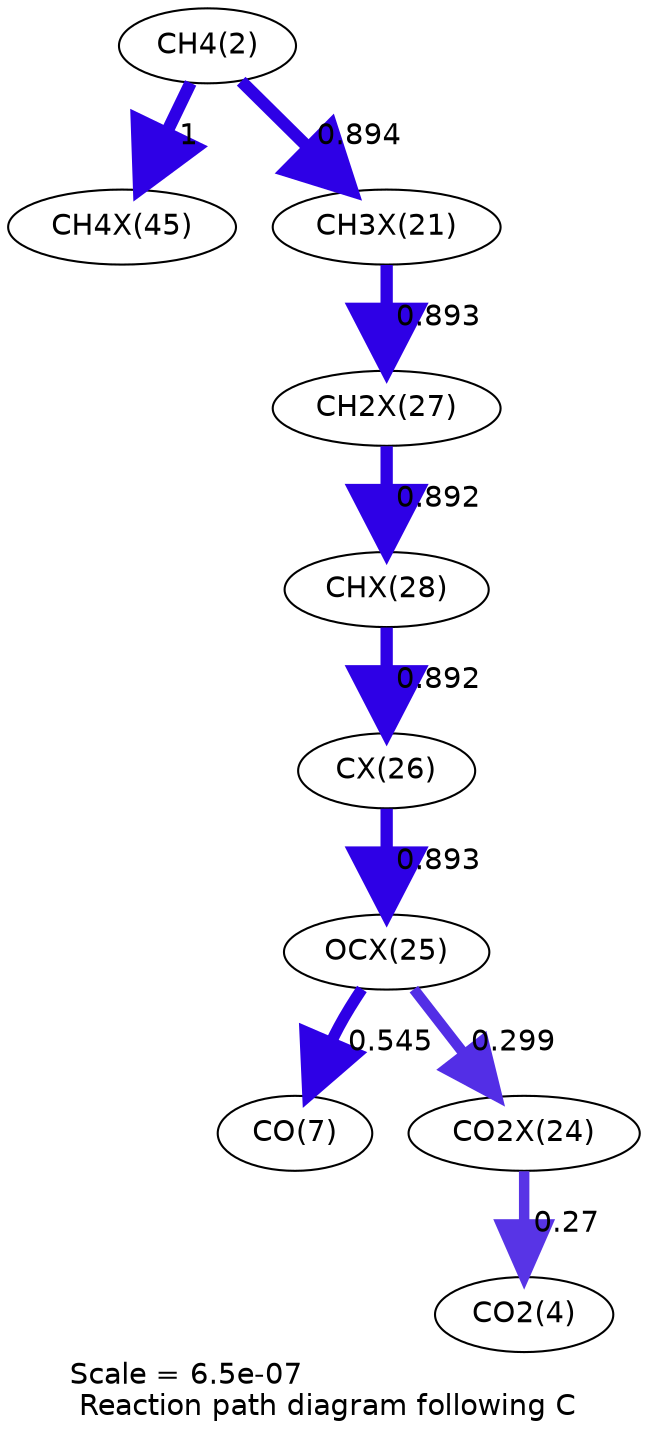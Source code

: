 digraph reaction_paths {
center=1;
s4 -> s32[fontname="Helvetica", penwidth=6, arrowsize=3, color="0.7, 1.5, 0.9"
, label=" 1"];
s4 -> s24[fontname="Helvetica", penwidth=5.92, arrowsize=2.96, color="0.7, 1.39, 0.9"
, label=" 0.894"];
s24 -> s30[fontname="Helvetica", penwidth=5.91, arrowsize=2.96, color="0.7, 1.39, 0.9"
, label=" 0.893"];
s30 -> s31[fontname="Helvetica", penwidth=5.91, arrowsize=2.96, color="0.7, 1.39, 0.9"
, label=" 0.892"];
s31 -> s29[fontname="Helvetica", penwidth=5.91, arrowsize=2.96, color="0.7, 1.39, 0.9"
, label=" 0.892"];
s29 -> s28[fontname="Helvetica", penwidth=5.91, arrowsize=2.96, color="0.7, 1.39, 0.9"
, label=" 0.893"];
s28 -> s9[fontname="Helvetica", penwidth=5.54, arrowsize=2.77, color="0.7, 1.05, 0.9"
, label=" 0.545"];
s28 -> s27[fontname="Helvetica", penwidth=5.09, arrowsize=2.54, color="0.7, 0.799, 0.9"
, label=" 0.299"];
s27 -> s6[fontname="Helvetica", penwidth=5.01, arrowsize=2.51, color="0.7, 0.77, 0.9"
, label=" 0.27"];
s4 [ fontname="Helvetica", label="CH4(2)"];
s6 [ fontname="Helvetica", label="CO2(4)"];
s9 [ fontname="Helvetica", label="CO(7)"];
s24 [ fontname="Helvetica", label="CH3X(21)"];
s27 [ fontname="Helvetica", label="CO2X(24)"];
s28 [ fontname="Helvetica", label="OCX(25)"];
s29 [ fontname="Helvetica", label="CX(26)"];
s30 [ fontname="Helvetica", label="CH2X(27)"];
s31 [ fontname="Helvetica", label="CHX(28)"];
s32 [ fontname="Helvetica", label="CH4X(45)"];
 label = "Scale = 6.5e-07\l Reaction path diagram following C";
 fontname = "Helvetica";
}

